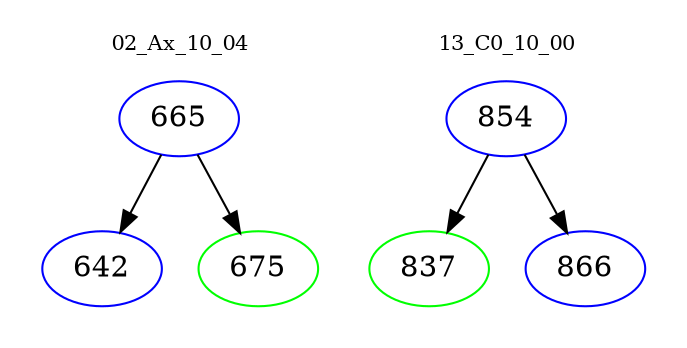 digraph{
subgraph cluster_0 {
color = white
label = "02_Ax_10_04";
fontsize=10;
T0_665 [label="665", color="blue"]
T0_665 -> T0_642 [color="black"]
T0_642 [label="642", color="blue"]
T0_665 -> T0_675 [color="black"]
T0_675 [label="675", color="green"]
}
subgraph cluster_1 {
color = white
label = "13_C0_10_00";
fontsize=10;
T1_854 [label="854", color="blue"]
T1_854 -> T1_837 [color="black"]
T1_837 [label="837", color="green"]
T1_854 -> T1_866 [color="black"]
T1_866 [label="866", color="blue"]
}
}
